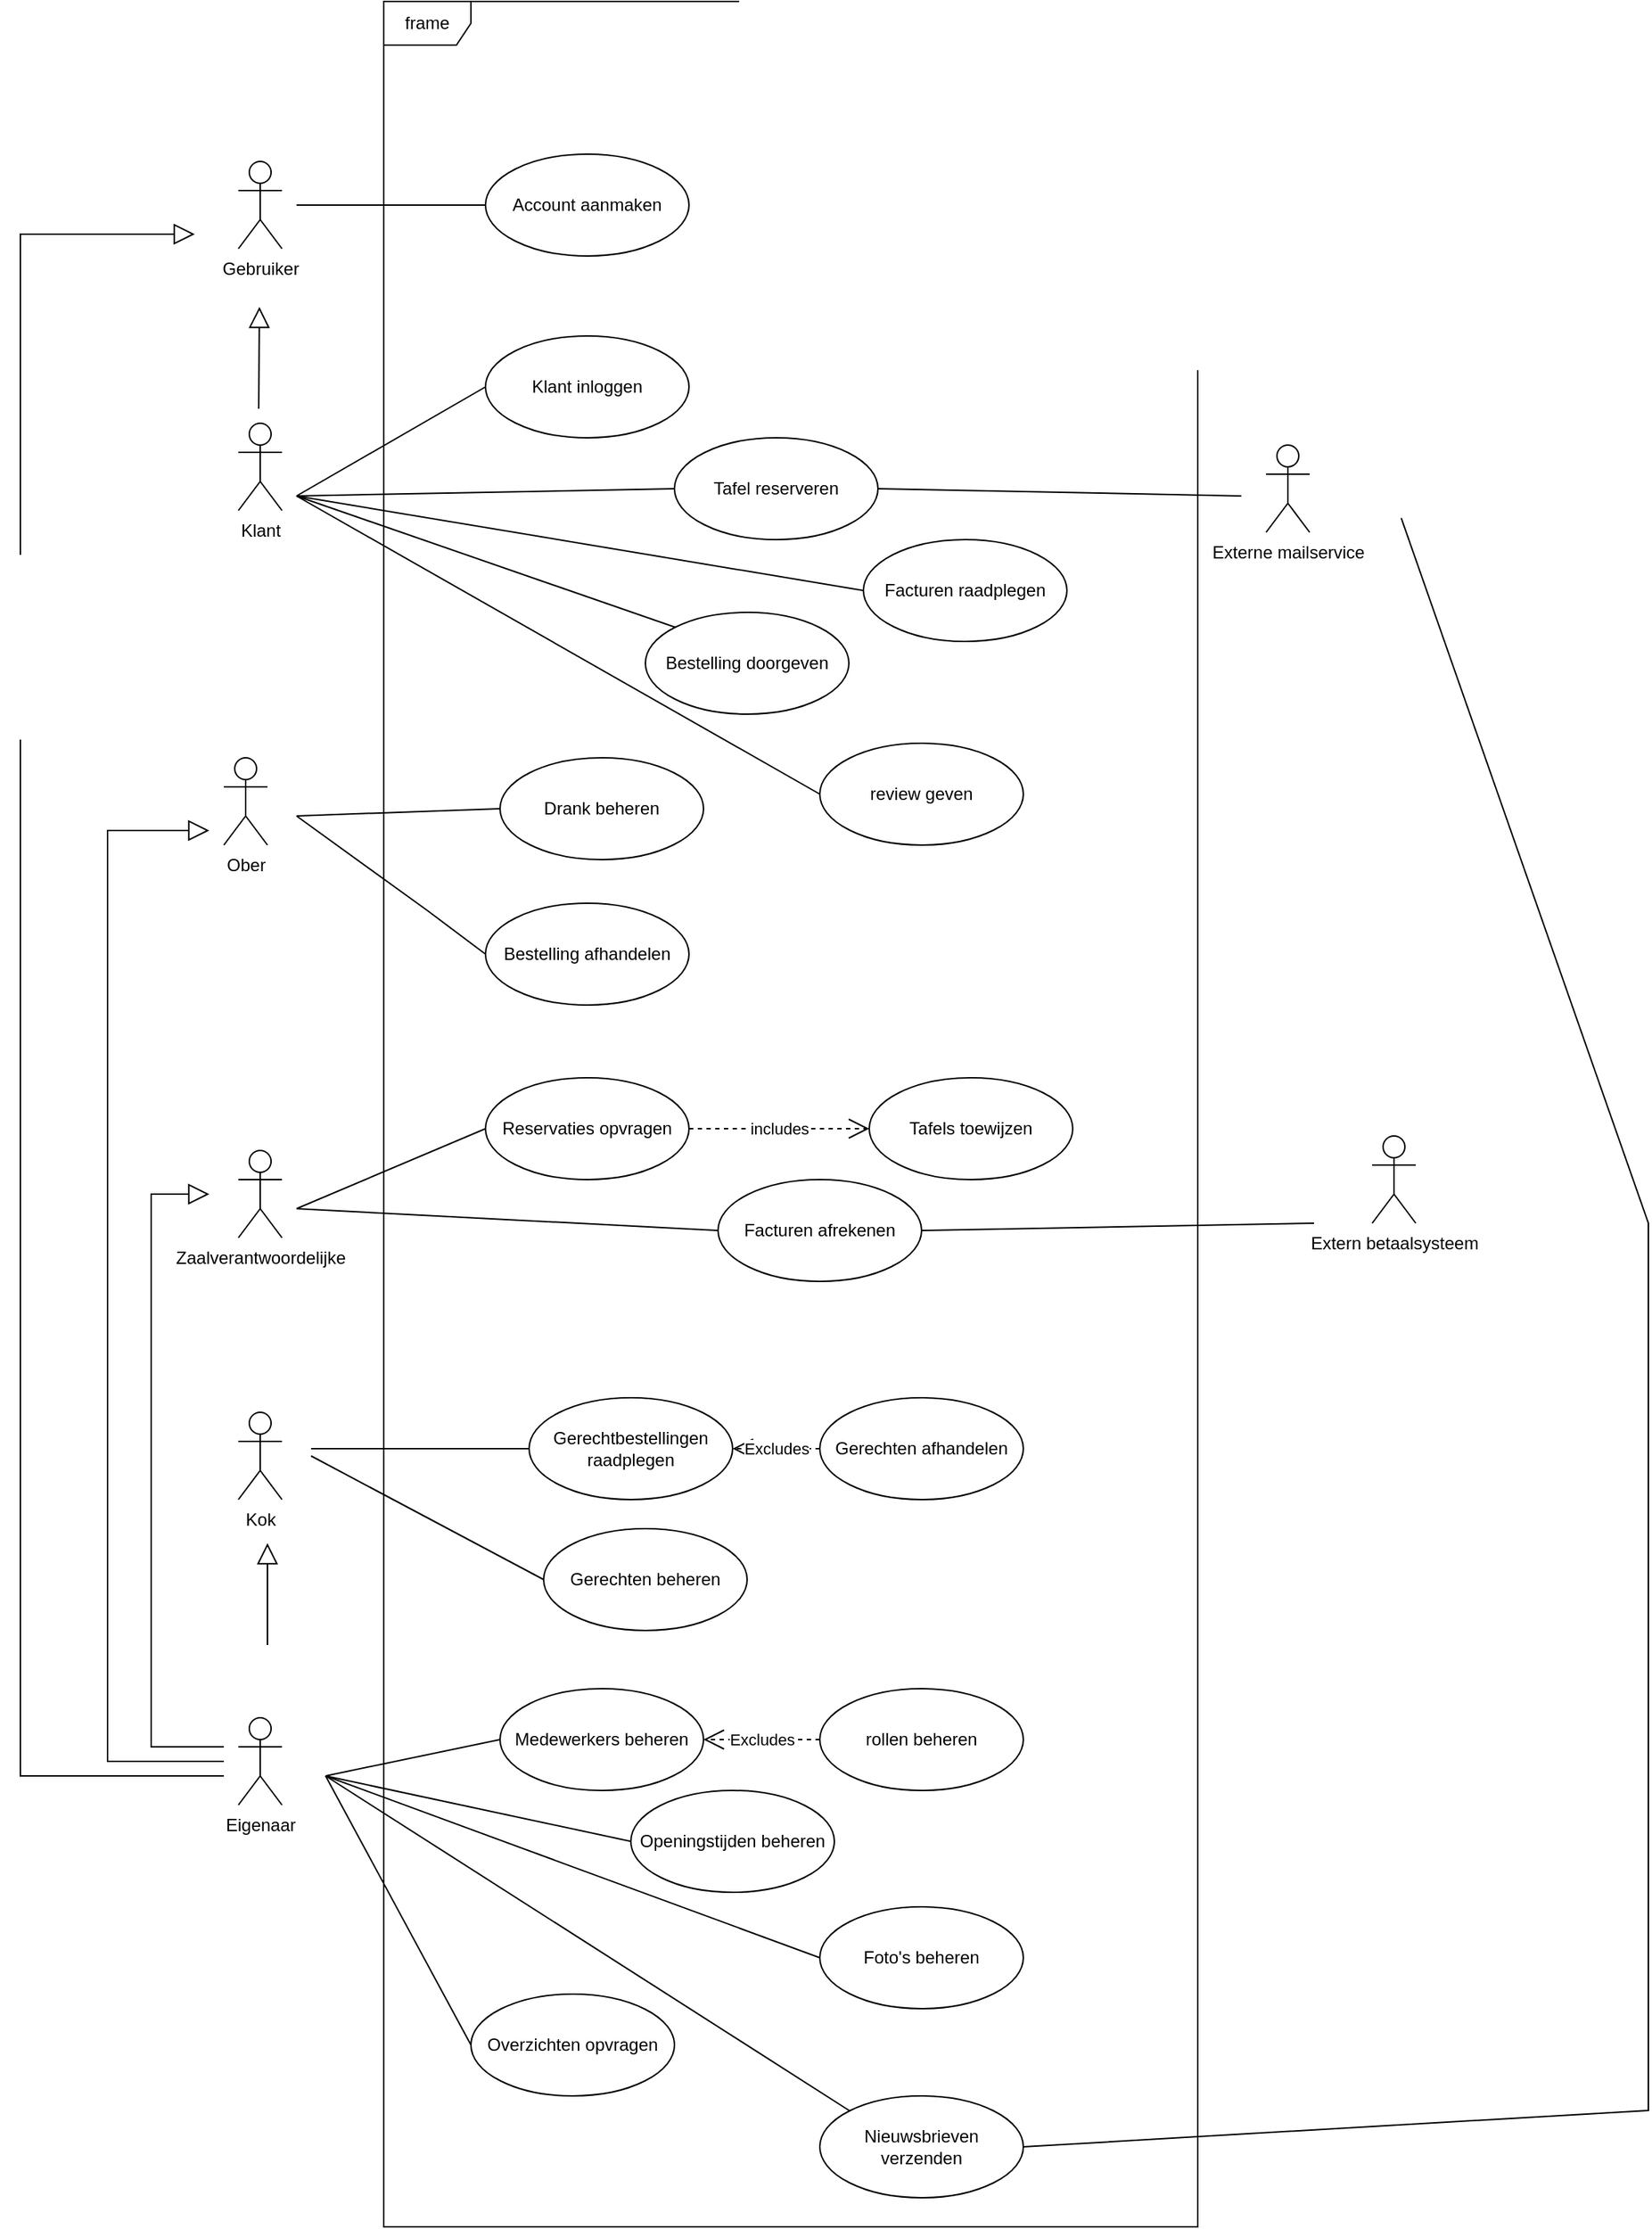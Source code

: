 <mxfile version="21.2.8" type="device">
  <diagram name="Pagina-1" id="YcCdliY7HSCmYJmfGS6-">
    <mxGraphModel dx="3125" dy="2349" grid="1" gridSize="10" guides="1" tooltips="1" connect="1" arrows="1" fold="1" page="1" pageScale="1" pageWidth="827" pageHeight="1169" math="0" shadow="0">
      <root>
        <mxCell id="0" />
        <mxCell id="1" parent="0" />
        <mxCell id="kZ2du3IIntAQb-EHcHg9-1" value="Klant" style="shape=umlActor;verticalLabelPosition=bottom;verticalAlign=top;html=1;outlineConnect=0;" parent="1" vertex="1">
          <mxGeometry x="120" y="40" width="30" height="60" as="geometry" />
        </mxCell>
        <mxCell id="kZ2du3IIntAQb-EHcHg9-2" value="Ober" style="shape=umlActor;verticalLabelPosition=bottom;verticalAlign=top;html=1;outlineConnect=0;" parent="1" vertex="1">
          <mxGeometry x="110" y="270" width="30" height="60" as="geometry" />
        </mxCell>
        <mxCell id="kZ2du3IIntAQb-EHcHg9-3" value="Zaalverantwoordelijke" style="shape=umlActor;verticalLabelPosition=bottom;verticalAlign=top;html=1;outlineConnect=0;" parent="1" vertex="1">
          <mxGeometry x="120" y="540" width="30" height="60" as="geometry" />
        </mxCell>
        <mxCell id="kZ2du3IIntAQb-EHcHg9-4" value="Kok" style="shape=umlActor;verticalLabelPosition=bottom;verticalAlign=top;html=1;outlineConnect=0;" parent="1" vertex="1">
          <mxGeometry x="120" y="720" width="30" height="60" as="geometry" />
        </mxCell>
        <mxCell id="kZ2du3IIntAQb-EHcHg9-5" value="Eigenaar" style="shape=umlActor;verticalLabelPosition=bottom;verticalAlign=top;html=1;outlineConnect=0;" parent="1" vertex="1">
          <mxGeometry x="120" y="930" width="30" height="60" as="geometry" />
        </mxCell>
        <mxCell id="kZ2du3IIntAQb-EHcHg9-8" value="frame" style="shape=umlFrame;whiteSpace=wrap;html=1;" parent="1" vertex="1">
          <mxGeometry x="220" y="-250" width="560" height="1530" as="geometry" />
        </mxCell>
        <mxCell id="kZ2du3IIntAQb-EHcHg9-9" value="Klant inloggen" style="ellipse;whiteSpace=wrap;html=1;" parent="1" vertex="1">
          <mxGeometry x="290" y="-20" width="140" height="70" as="geometry" />
        </mxCell>
        <mxCell id="kZ2du3IIntAQb-EHcHg9-13" value="" style="endArrow=none;html=1;rounded=0;entryX=0;entryY=0.5;entryDx=0;entryDy=0;" parent="1" target="kZ2du3IIntAQb-EHcHg9-9" edge="1">
          <mxGeometry width="50" height="50" relative="1" as="geometry">
            <mxPoint x="160" y="90" as="sourcePoint" />
            <mxPoint x="390" y="150" as="targetPoint" />
          </mxGeometry>
        </mxCell>
        <mxCell id="HwXETog9Du_f1K2-9Dvj-1" value="Tafel reserveren" style="ellipse;whiteSpace=wrap;html=1;" parent="1" vertex="1">
          <mxGeometry x="420" y="50" width="140" height="70" as="geometry" />
        </mxCell>
        <mxCell id="HwXETog9Du_f1K2-9Dvj-2" value="" style="endArrow=none;html=1;rounded=0;entryX=0;entryY=0.5;entryDx=0;entryDy=0;" parent="1" target="HwXETog9Du_f1K2-9Dvj-1" edge="1">
          <mxGeometry width="50" height="50" relative="1" as="geometry">
            <mxPoint x="160" y="90" as="sourcePoint" />
            <mxPoint x="290.0" y="65" as="targetPoint" />
            <Array as="points" />
          </mxGeometry>
        </mxCell>
        <mxCell id="HwXETog9Du_f1K2-9Dvj-3" value="Bestelling doorgeven" style="ellipse;whiteSpace=wrap;html=1;" parent="1" vertex="1">
          <mxGeometry x="400" y="170" width="140" height="70" as="geometry" />
        </mxCell>
        <mxCell id="HwXETog9Du_f1K2-9Dvj-7" value="Externe mailservice" style="shape=umlActor;verticalLabelPosition=bottom;verticalAlign=top;html=1;" parent="1" vertex="1">
          <mxGeometry x="827" y="55" width="30" height="60" as="geometry" />
        </mxCell>
        <mxCell id="HwXETog9Du_f1K2-9Dvj-8" value="" style="endArrow=none;html=1;rounded=0;entryX=1;entryY=0.5;entryDx=0;entryDy=0;" parent="1" target="HwXETog9Du_f1K2-9Dvj-1" edge="1">
          <mxGeometry width="50" height="50" relative="1" as="geometry">
            <mxPoint x="810" y="90" as="sourcePoint" />
            <mxPoint x="290" y="155" as="targetPoint" />
          </mxGeometry>
        </mxCell>
        <mxCell id="HwXETog9Du_f1K2-9Dvj-9" value="" style="endArrow=none;html=1;rounded=0;entryX=0;entryY=0;entryDx=0;entryDy=0;" parent="1" target="HwXETog9Du_f1K2-9Dvj-3" edge="1">
          <mxGeometry width="50" height="50" relative="1" as="geometry">
            <mxPoint x="160" y="90" as="sourcePoint" />
            <mxPoint x="290" y="155" as="targetPoint" />
          </mxGeometry>
        </mxCell>
        <mxCell id="HwXETog9Du_f1K2-9Dvj-10" value="Facturen raadplegen" style="ellipse;whiteSpace=wrap;html=1;" parent="1" vertex="1">
          <mxGeometry x="550" y="120" width="140" height="70" as="geometry" />
        </mxCell>
        <mxCell id="HwXETog9Du_f1K2-9Dvj-12" value="review geven" style="ellipse;whiteSpace=wrap;html=1;" parent="1" vertex="1">
          <mxGeometry x="520" y="260" width="140" height="70" as="geometry" />
        </mxCell>
        <mxCell id="HwXETog9Du_f1K2-9Dvj-14" value="Bestelling afhandelen" style="ellipse;whiteSpace=wrap;html=1;" parent="1" vertex="1">
          <mxGeometry x="290" y="370" width="140" height="70" as="geometry" />
        </mxCell>
        <mxCell id="HwXETog9Du_f1K2-9Dvj-15" value="Drank beheren" style="ellipse;whiteSpace=wrap;html=1;" parent="1" vertex="1">
          <mxGeometry x="300" y="270" width="140" height="70" as="geometry" />
        </mxCell>
        <mxCell id="HwXETog9Du_f1K2-9Dvj-16" value="" style="endArrow=none;html=1;rounded=0;entryX=0;entryY=0.5;entryDx=0;entryDy=0;" parent="1" target="HwXETog9Du_f1K2-9Dvj-15" edge="1">
          <mxGeometry width="50" height="50" relative="1" as="geometry">
            <mxPoint x="160" y="310" as="sourcePoint" />
            <mxPoint x="309.995" y="150.508" as="targetPoint" />
          </mxGeometry>
        </mxCell>
        <mxCell id="HwXETog9Du_f1K2-9Dvj-17" value="" style="endArrow=none;html=1;rounded=0;entryX=0;entryY=0.5;entryDx=0;entryDy=0;" parent="1" target="HwXETog9Du_f1K2-9Dvj-14" edge="1">
          <mxGeometry width="50" height="50" relative="1" as="geometry">
            <mxPoint x="160" y="310" as="sourcePoint" />
            <mxPoint x="310" y="315" as="targetPoint" />
            <Array as="points">
              <mxPoint x="250" y="375" />
            </Array>
          </mxGeometry>
        </mxCell>
        <mxCell id="HwXETog9Du_f1K2-9Dvj-18" value="Reservaties opvragen" style="ellipse;whiteSpace=wrap;html=1;" parent="1" vertex="1">
          <mxGeometry x="290" y="490" width="140" height="70" as="geometry" />
        </mxCell>
        <mxCell id="HwXETog9Du_f1K2-9Dvj-19" value="" style="endArrow=none;html=1;rounded=0;entryX=0;entryY=0.5;entryDx=0;entryDy=0;" parent="1" target="HwXETog9Du_f1K2-9Dvj-18" edge="1">
          <mxGeometry width="50" height="50" relative="1" as="geometry">
            <mxPoint x="160" y="580" as="sourcePoint" />
            <mxPoint x="310" y="315" as="targetPoint" />
          </mxGeometry>
        </mxCell>
        <mxCell id="HwXETog9Du_f1K2-9Dvj-20" value="Tafels toewijzen" style="ellipse;whiteSpace=wrap;html=1;" parent="1" vertex="1">
          <mxGeometry x="554" y="490" width="140" height="70" as="geometry" />
        </mxCell>
        <mxCell id="HwXETog9Du_f1K2-9Dvj-23" value="Facturen afrekenen" style="ellipse;whiteSpace=wrap;html=1;" parent="1" vertex="1">
          <mxGeometry x="450" y="560" width="140" height="70" as="geometry" />
        </mxCell>
        <mxCell id="HwXETog9Du_f1K2-9Dvj-24" value="" style="endArrow=none;html=1;rounded=0;entryX=0;entryY=0.5;entryDx=0;entryDy=0;" parent="1" target="HwXETog9Du_f1K2-9Dvj-23" edge="1">
          <mxGeometry width="50" height="50" relative="1" as="geometry">
            <mxPoint x="160" y="580" as="sourcePoint" />
            <mxPoint x="300" y="535" as="targetPoint" />
          </mxGeometry>
        </mxCell>
        <mxCell id="HwXETog9Du_f1K2-9Dvj-25" value="" style="endArrow=none;html=1;rounded=0;entryX=1;entryY=0.5;entryDx=0;entryDy=0;" parent="1" target="HwXETog9Du_f1K2-9Dvj-23" edge="1">
          <mxGeometry width="50" height="50" relative="1" as="geometry">
            <mxPoint x="860" y="590" as="sourcePoint" />
            <mxPoint x="620" y="80" as="targetPoint" />
          </mxGeometry>
        </mxCell>
        <mxCell id="HwXETog9Du_f1K2-9Dvj-26" value="Extern betaalsysteem" style="shape=umlActor;verticalLabelPosition=bottom;verticalAlign=top;html=1;" parent="1" vertex="1">
          <mxGeometry x="900" y="530" width="30" height="60" as="geometry" />
        </mxCell>
        <mxCell id="5CDFt7ciQ4aWb4GCR9z1-1" value="Gerechtbestellingen raadplegen" style="ellipse;whiteSpace=wrap;html=1;" parent="1" vertex="1">
          <mxGeometry x="320" y="710" width="140" height="70" as="geometry" />
        </mxCell>
        <mxCell id="5CDFt7ciQ4aWb4GCR9z1-2" value="Gerechten beheren" style="ellipse;whiteSpace=wrap;html=1;" parent="1" vertex="1">
          <mxGeometry x="330" y="800" width="140" height="70" as="geometry" />
        </mxCell>
        <mxCell id="5CDFt7ciQ4aWb4GCR9z1-3" value="Gerechten afhandelen" style="ellipse;whiteSpace=wrap;html=1;" parent="1" vertex="1">
          <mxGeometry x="520" y="710" width="140" height="70" as="geometry" />
        </mxCell>
        <mxCell id="5CDFt7ciQ4aWb4GCR9z1-4" value="" style="endArrow=none;html=1;rounded=0;entryX=0;entryY=0.5;entryDx=0;entryDy=0;" parent="1" target="5CDFt7ciQ4aWb4GCR9z1-1" edge="1">
          <mxGeometry width="50" height="50" relative="1" as="geometry">
            <mxPoint x="170" y="745" as="sourcePoint" />
            <mxPoint x="460" y="605" as="targetPoint" />
          </mxGeometry>
        </mxCell>
        <mxCell id="5CDFt7ciQ4aWb4GCR9z1-6" value="" style="endArrow=none;html=1;rounded=0;entryX=0;entryY=0.5;entryDx=0;entryDy=0;" parent="1" target="5CDFt7ciQ4aWb4GCR9z1-2" edge="1">
          <mxGeometry width="50" height="50" relative="1" as="geometry">
            <mxPoint x="170" y="750" as="sourcePoint" />
            <mxPoint x="330" y="755" as="targetPoint" />
          </mxGeometry>
        </mxCell>
        <mxCell id="5CDFt7ciQ4aWb4GCR9z1-7" value="Medewerkers beheren" style="ellipse;whiteSpace=wrap;html=1;" parent="1" vertex="1">
          <mxGeometry x="300" y="910" width="140" height="70" as="geometry" />
        </mxCell>
        <mxCell id="5CDFt7ciQ4aWb4GCR9z1-8" value="rollen beheren" style="ellipse;whiteSpace=wrap;html=1;" parent="1" vertex="1">
          <mxGeometry x="520" y="910" width="140" height="70" as="geometry" />
        </mxCell>
        <mxCell id="5CDFt7ciQ4aWb4GCR9z1-10" value="" style="endArrow=none;html=1;rounded=0;entryX=0;entryY=0.5;entryDx=0;entryDy=0;" parent="1" target="5CDFt7ciQ4aWb4GCR9z1-7" edge="1">
          <mxGeometry width="50" height="50" relative="1" as="geometry">
            <mxPoint x="180" y="970" as="sourcePoint" />
            <mxPoint x="340" y="845" as="targetPoint" />
          </mxGeometry>
        </mxCell>
        <mxCell id="5CDFt7ciQ4aWb4GCR9z1-11" value="Overzichten opvragen" style="ellipse;whiteSpace=wrap;html=1;" parent="1" vertex="1">
          <mxGeometry x="280" y="1120" width="140" height="70" as="geometry" />
        </mxCell>
        <mxCell id="5CDFt7ciQ4aWb4GCR9z1-12" value="Nieuwsbrieven verzenden" style="ellipse;whiteSpace=wrap;html=1;" parent="1" vertex="1">
          <mxGeometry x="520" y="1190" width="140" height="70" as="geometry" />
        </mxCell>
        <mxCell id="5CDFt7ciQ4aWb4GCR9z1-13" value="Foto&#39;s beheren" style="ellipse;whiteSpace=wrap;html=1;" parent="1" vertex="1">
          <mxGeometry x="520" y="1060" width="140" height="70" as="geometry" />
        </mxCell>
        <mxCell id="5CDFt7ciQ4aWb4GCR9z1-14" value="Openingstijden beheren" style="ellipse;whiteSpace=wrap;html=1;" parent="1" vertex="1">
          <mxGeometry x="390" y="980" width="140" height="70" as="geometry" />
        </mxCell>
        <mxCell id="5CDFt7ciQ4aWb4GCR9z1-16" value="" style="endArrow=none;html=1;rounded=0;entryX=0;entryY=0.5;entryDx=0;entryDy=0;" parent="1" target="5CDFt7ciQ4aWb4GCR9z1-14" edge="1">
          <mxGeometry width="50" height="50" relative="1" as="geometry">
            <mxPoint x="180" y="970" as="sourcePoint" />
            <mxPoint x="310" y="955" as="targetPoint" />
          </mxGeometry>
        </mxCell>
        <mxCell id="5CDFt7ciQ4aWb4GCR9z1-17" value="" style="endArrow=none;html=1;rounded=0;entryX=0;entryY=0.5;entryDx=0;entryDy=0;" parent="1" target="5CDFt7ciQ4aWb4GCR9z1-13" edge="1">
          <mxGeometry width="50" height="50" relative="1" as="geometry">
            <mxPoint x="180" y="970" as="sourcePoint" />
            <mxPoint x="400" y="1025" as="targetPoint" />
          </mxGeometry>
        </mxCell>
        <mxCell id="5CDFt7ciQ4aWb4GCR9z1-18" value="" style="endArrow=none;html=1;rounded=0;entryX=0;entryY=0.5;entryDx=0;entryDy=0;" parent="1" target="5CDFt7ciQ4aWb4GCR9z1-11" edge="1">
          <mxGeometry width="50" height="50" relative="1" as="geometry">
            <mxPoint x="180" y="970" as="sourcePoint" />
            <mxPoint x="410" y="1035" as="targetPoint" />
          </mxGeometry>
        </mxCell>
        <mxCell id="5CDFt7ciQ4aWb4GCR9z1-19" value="" style="endArrow=none;html=1;rounded=0;entryX=0;entryY=0;entryDx=0;entryDy=0;" parent="1" target="5CDFt7ciQ4aWb4GCR9z1-12" edge="1">
          <mxGeometry width="50" height="50" relative="1" as="geometry">
            <mxPoint x="180" y="970" as="sourcePoint" />
            <mxPoint x="420" y="1045" as="targetPoint" />
            <Array as="points" />
          </mxGeometry>
        </mxCell>
        <mxCell id="5CDFt7ciQ4aWb4GCR9z1-20" value="" style="endArrow=none;html=1;rounded=0;entryX=1;entryY=0.5;entryDx=0;entryDy=0;" parent="1" target="5CDFt7ciQ4aWb4GCR9z1-12" edge="1">
          <mxGeometry width="50" height="50" relative="1" as="geometry">
            <mxPoint x="920" y="105.2" as="sourcePoint" />
            <mxPoint x="430" y="1055" as="targetPoint" />
            <Array as="points">
              <mxPoint x="1090" y="590" />
              <mxPoint x="1090" y="1200" />
            </Array>
          </mxGeometry>
        </mxCell>
        <mxCell id="5CDFt7ciQ4aWb4GCR9z1-21" value="Excludes" style="endArrow=open;endSize=12;dashed=1;html=1;rounded=0;exitX=0;exitY=0.5;exitDx=0;exitDy=0;entryX=1;entryY=0.5;entryDx=0;entryDy=0;" parent="1" source="5CDFt7ciQ4aWb4GCR9z1-8" target="5CDFt7ciQ4aWb4GCR9z1-7" edge="1">
          <mxGeometry width="160" relative="1" as="geometry">
            <mxPoint x="470" y="755" as="sourcePoint" />
            <mxPoint x="520.0" y="705" as="targetPoint" />
          </mxGeometry>
        </mxCell>
        <mxCell id="5CDFt7ciQ4aWb4GCR9z1-30" value="" style="endArrow=block;endFill=0;endSize=12;html=1;rounded=0;" parent="1" edge="1">
          <mxGeometry width="160" relative="1" as="geometry">
            <mxPoint x="140" y="880" as="sourcePoint" />
            <mxPoint x="140" y="810" as="targetPoint" />
          </mxGeometry>
        </mxCell>
        <mxCell id="5CDFt7ciQ4aWb4GCR9z1-31" value="" style="endArrow=none;html=1;rounded=0;entryX=0;entryY=0.5;entryDx=0;entryDy=0;" parent="1" target="HwXETog9Du_f1K2-9Dvj-12" edge="1">
          <mxGeometry width="50" height="50" relative="1" as="geometry">
            <mxPoint x="160" y="90" as="sourcePoint" />
            <mxPoint x="310.503" y="150.251" as="targetPoint" />
            <Array as="points" />
          </mxGeometry>
        </mxCell>
        <mxCell id="5CDFt7ciQ4aWb4GCR9z1-32" value="" style="endArrow=none;html=1;rounded=0;entryX=0;entryY=0.5;entryDx=0;entryDy=0;" parent="1" target="HwXETog9Du_f1K2-9Dvj-10" edge="1">
          <mxGeometry width="50" height="50" relative="1" as="geometry">
            <mxPoint x="160" y="90" as="sourcePoint" />
            <mxPoint x="430.503" y="190.251" as="targetPoint" />
          </mxGeometry>
        </mxCell>
        <mxCell id="5CDFt7ciQ4aWb4GCR9z1-33" value="includes" style="endArrow=open;endSize=12;dashed=1;html=1;rounded=0;exitX=1;exitY=0.5;exitDx=0;exitDy=0;entryX=0;entryY=0.5;entryDx=0;entryDy=0;" parent="1" source="HwXETog9Du_f1K2-9Dvj-18" target="HwXETog9Du_f1K2-9Dvj-20" edge="1">
          <mxGeometry width="160" relative="1" as="geometry">
            <mxPoint x="470" y="755" as="sourcePoint" />
            <mxPoint x="520" y="705" as="targetPoint" />
          </mxGeometry>
        </mxCell>
        <mxCell id="5CDFt7ciQ4aWb4GCR9z1-34" value="Excludes" style="endArrow=open;endSize=12;dashed=1;html=1;rounded=0;exitX=0;exitY=0.5;exitDx=0;exitDy=0;entryX=1;entryY=0.5;entryDx=0;entryDy=0;" parent="1" source="5CDFt7ciQ4aWb4GCR9z1-3" target="5CDFt7ciQ4aWb4GCR9z1-1" edge="1">
          <mxGeometry width="160" relative="1" as="geometry">
            <mxPoint x="520" y="905" as="sourcePoint" />
            <mxPoint x="450" y="955" as="targetPoint" />
          </mxGeometry>
        </mxCell>
        <mxCell id="5CDFt7ciQ4aWb4GCR9z1-35" value="Gebruiker" style="shape=umlActor;verticalLabelPosition=bottom;verticalAlign=top;html=1;outlineConnect=0;" parent="1" vertex="1">
          <mxGeometry x="120" y="-140" width="30" height="60" as="geometry" />
        </mxCell>
        <mxCell id="5CDFt7ciQ4aWb4GCR9z1-36" value="Account aanmaken" style="ellipse;whiteSpace=wrap;html=1;" parent="1" vertex="1">
          <mxGeometry x="290" y="-145" width="140" height="70" as="geometry" />
        </mxCell>
        <mxCell id="5CDFt7ciQ4aWb4GCR9z1-37" value="" style="endArrow=none;html=1;rounded=0;entryX=0;entryY=0.5;entryDx=0;entryDy=0;" parent="1" target="5CDFt7ciQ4aWb4GCR9z1-36" edge="1">
          <mxGeometry width="50" height="50" relative="1" as="geometry">
            <mxPoint x="160" y="-110" as="sourcePoint" />
            <mxPoint x="300" y="25" as="targetPoint" />
          </mxGeometry>
        </mxCell>
        <mxCell id="5CDFt7ciQ4aWb4GCR9z1-38" value="" style="endArrow=block;endFill=0;endSize=12;html=1;rounded=0;" parent="1" edge="1">
          <mxGeometry width="160" relative="1" as="geometry">
            <mxPoint x="134" y="30" as="sourcePoint" />
            <mxPoint x="134.47" y="-40" as="targetPoint" />
          </mxGeometry>
        </mxCell>
        <mxCell id="5CDFt7ciQ4aWb4GCR9z1-39" value="" style="endArrow=block;endFill=0;endSize=12;html=1;rounded=0;" parent="1" edge="1">
          <mxGeometry width="160" relative="1" as="geometry">
            <mxPoint x="110" y="950" as="sourcePoint" />
            <mxPoint x="100" y="570" as="targetPoint" />
            <Array as="points">
              <mxPoint x="60" y="950" />
              <mxPoint x="60" y="570" />
            </Array>
          </mxGeometry>
        </mxCell>
        <mxCell id="5CDFt7ciQ4aWb4GCR9z1-40" value="" style="endArrow=block;endFill=0;endSize=12;html=1;rounded=0;" parent="1" edge="1">
          <mxGeometry width="160" relative="1" as="geometry">
            <mxPoint x="110" y="960" as="sourcePoint" />
            <mxPoint x="100" y="320" as="targetPoint" />
            <Array as="points">
              <mxPoint x="30" y="960" />
              <mxPoint x="30" y="320" />
            </Array>
          </mxGeometry>
        </mxCell>
        <mxCell id="5CDFt7ciQ4aWb4GCR9z1-41" value="" style="endArrow=block;endFill=0;endSize=12;html=1;rounded=0;" parent="1" edge="1">
          <mxGeometry width="160" relative="1" as="geometry">
            <mxPoint x="110" y="970" as="sourcePoint" />
            <mxPoint x="90" y="-90" as="targetPoint" />
            <Array as="points">
              <mxPoint x="-30" y="970" />
              <mxPoint x="-30" y="-90" />
            </Array>
          </mxGeometry>
        </mxCell>
      </root>
    </mxGraphModel>
  </diagram>
</mxfile>
